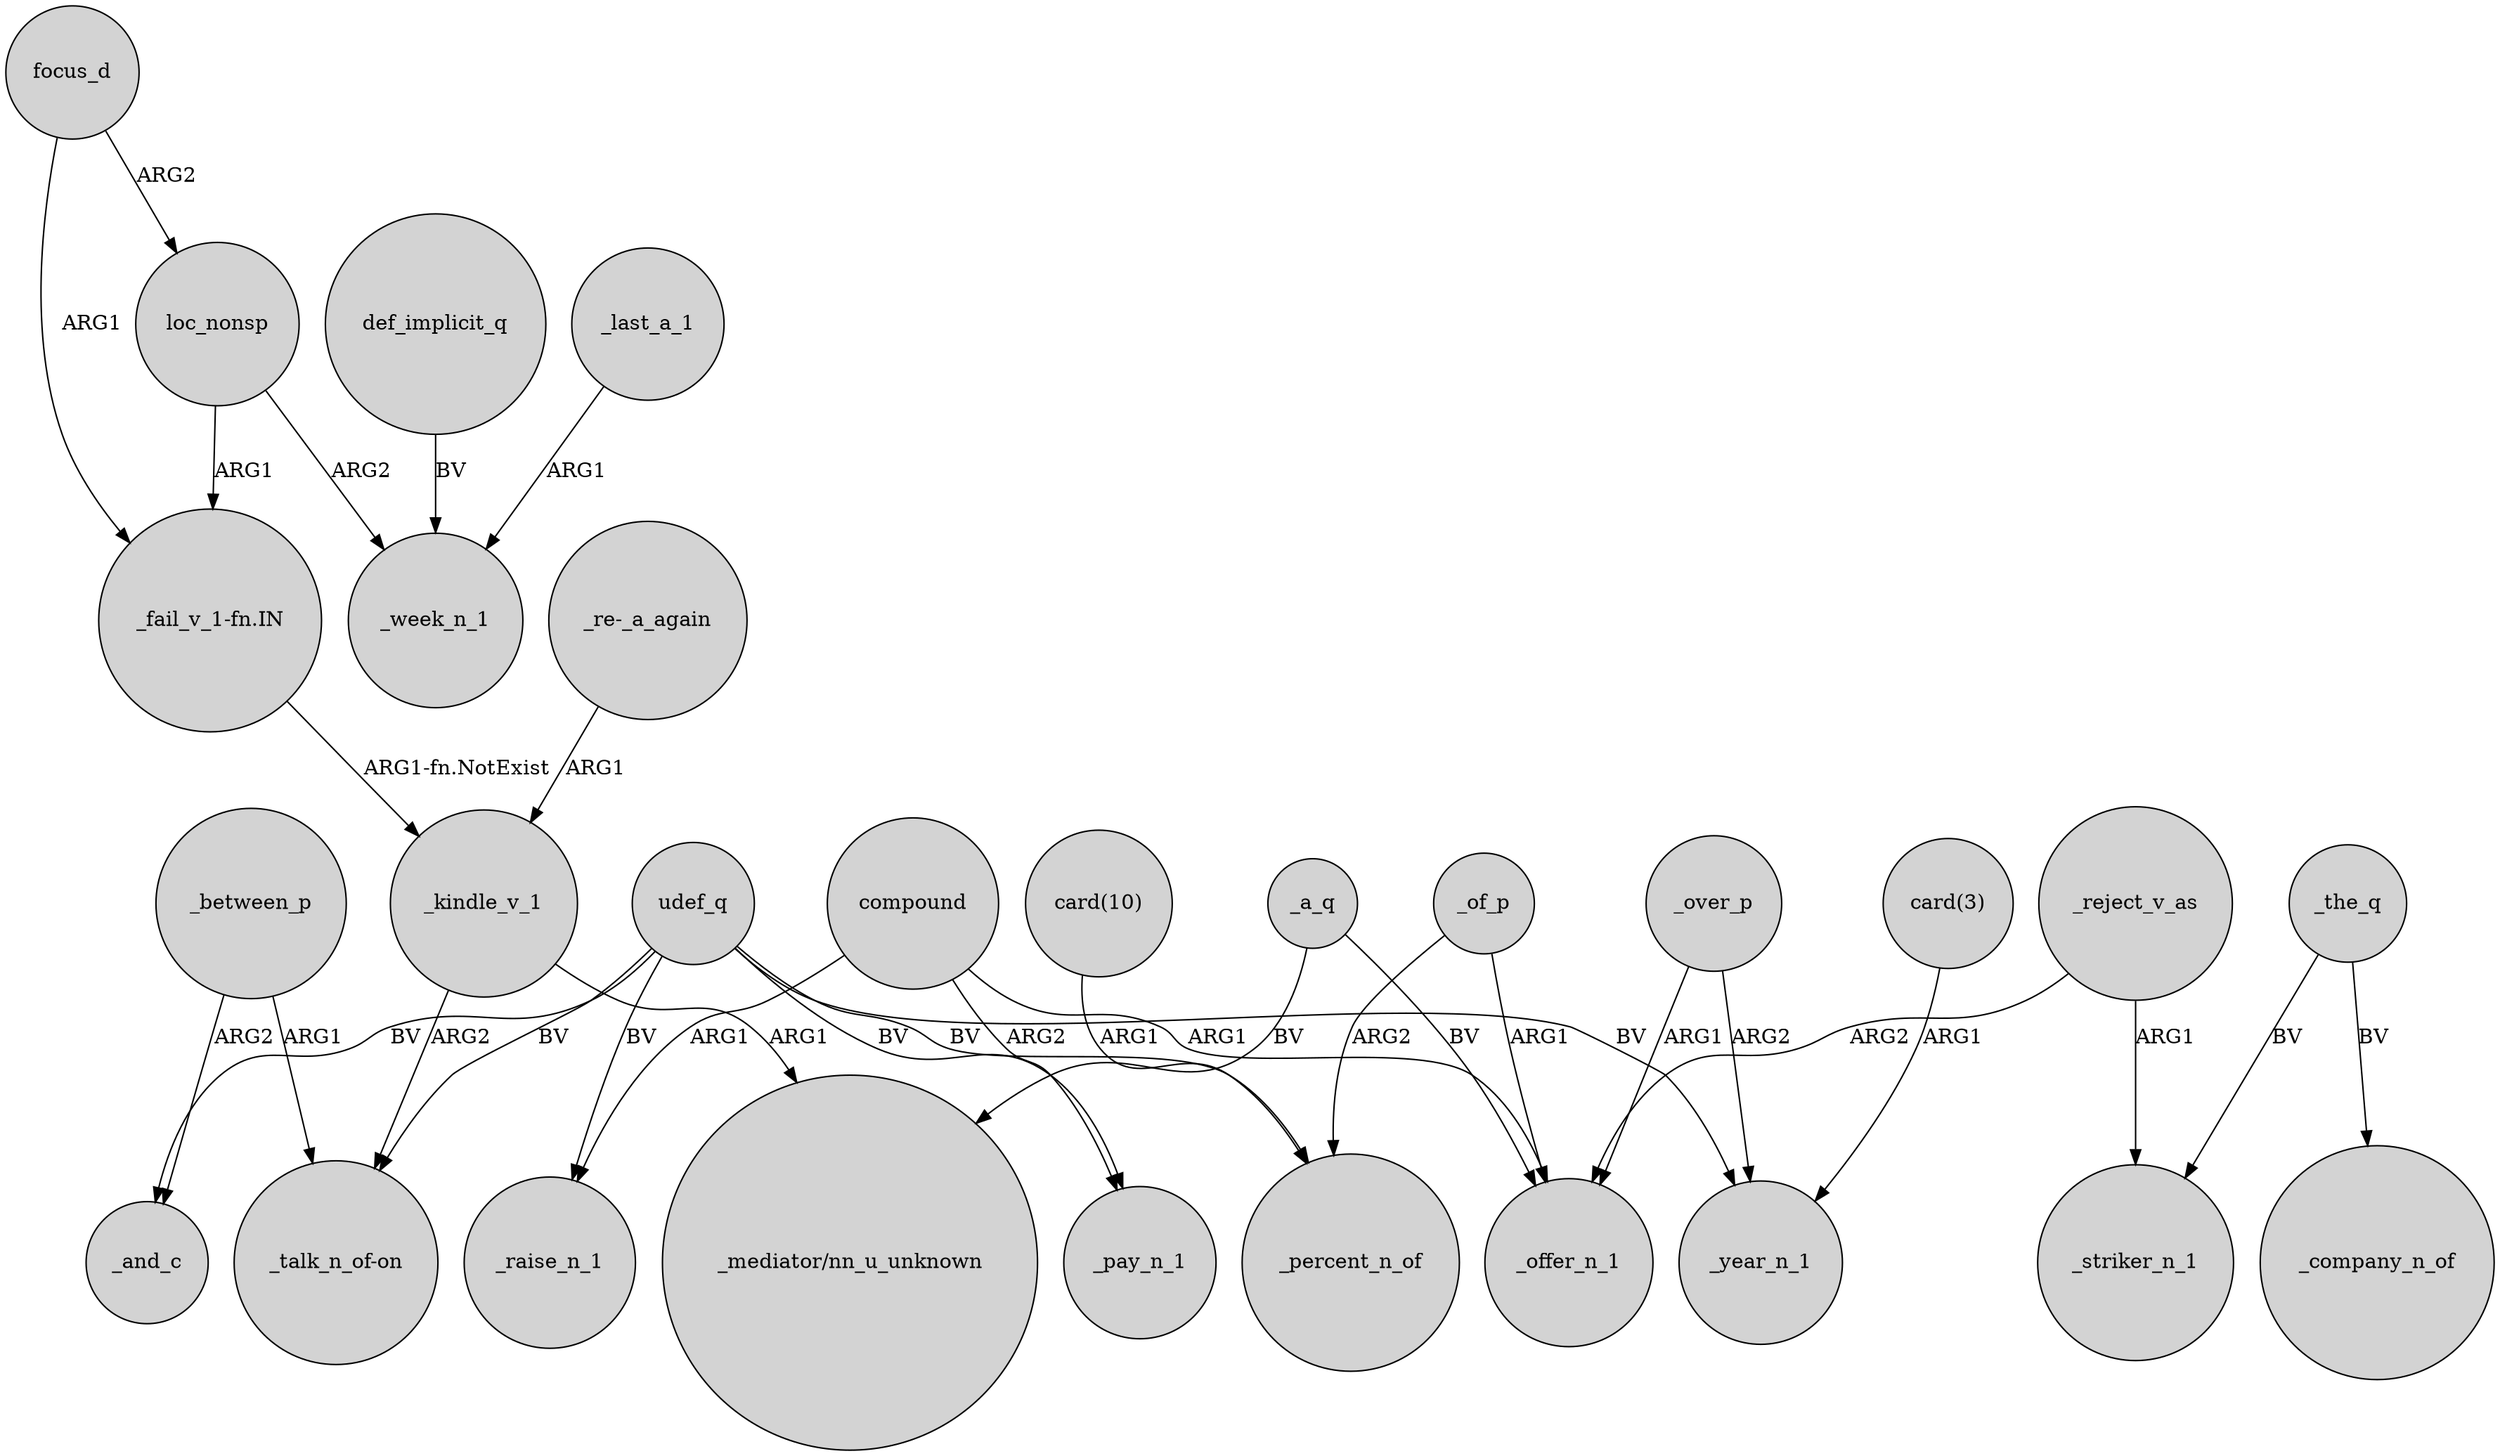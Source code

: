 digraph {
	node [shape=circle style=filled]
	focus_d -> loc_nonsp [label=ARG2]
	def_implicit_q -> _week_n_1 [label=BV]
	loc_nonsp -> "_fail_v_1-fn.IN" [label=ARG1]
	_the_q -> _striker_n_1 [label=BV]
	_a_q -> _offer_n_1 [label=BV]
	udef_q -> _raise_n_1 [label=BV]
	_between_p -> "_talk_n_of-on" [label=ARG1]
	focus_d -> "_fail_v_1-fn.IN" [label=ARG1]
	_of_p -> _offer_n_1 [label=ARG1]
	_the_q -> _company_n_of [label=BV]
	compound -> _raise_n_1 [label=ARG1]
	_of_p -> _percent_n_of [label=ARG2]
	loc_nonsp -> _week_n_1 [label=ARG2]
	"card(10)" -> _percent_n_of [label=ARG1]
	udef_q -> "_talk_n_of-on" [label=BV]
	_a_q -> "_mediator/nn_u_unknown" [label=BV]
	_between_p -> _and_c [label=ARG2]
	_reject_v_as -> _offer_n_1 [label=ARG2]
	_last_a_1 -> _week_n_1 [label=ARG1]
	_kindle_v_1 -> "_talk_n_of-on" [label=ARG2]
	"card(3)" -> _year_n_1 [label=ARG1]
	compound -> _pay_n_1 [label=ARG2]
	_over_p -> _year_n_1 [label=ARG2]
	_kindle_v_1 -> "_mediator/nn_u_unknown" [label=ARG1]
	udef_q -> _year_n_1 [label=BV]
	"_fail_v_1-fn.IN" -> _kindle_v_1 [label="ARG1-fn.NotExist"]
	_over_p -> _offer_n_1 [label=ARG1]
	udef_q -> _percent_n_of [label=BV]
	udef_q -> _and_c [label=BV]
	"_re-_a_again" -> _kindle_v_1 [label=ARG1]
	compound -> _offer_n_1 [label=ARG1]
	udef_q -> _pay_n_1 [label=BV]
	_reject_v_as -> _striker_n_1 [label=ARG1]
}
